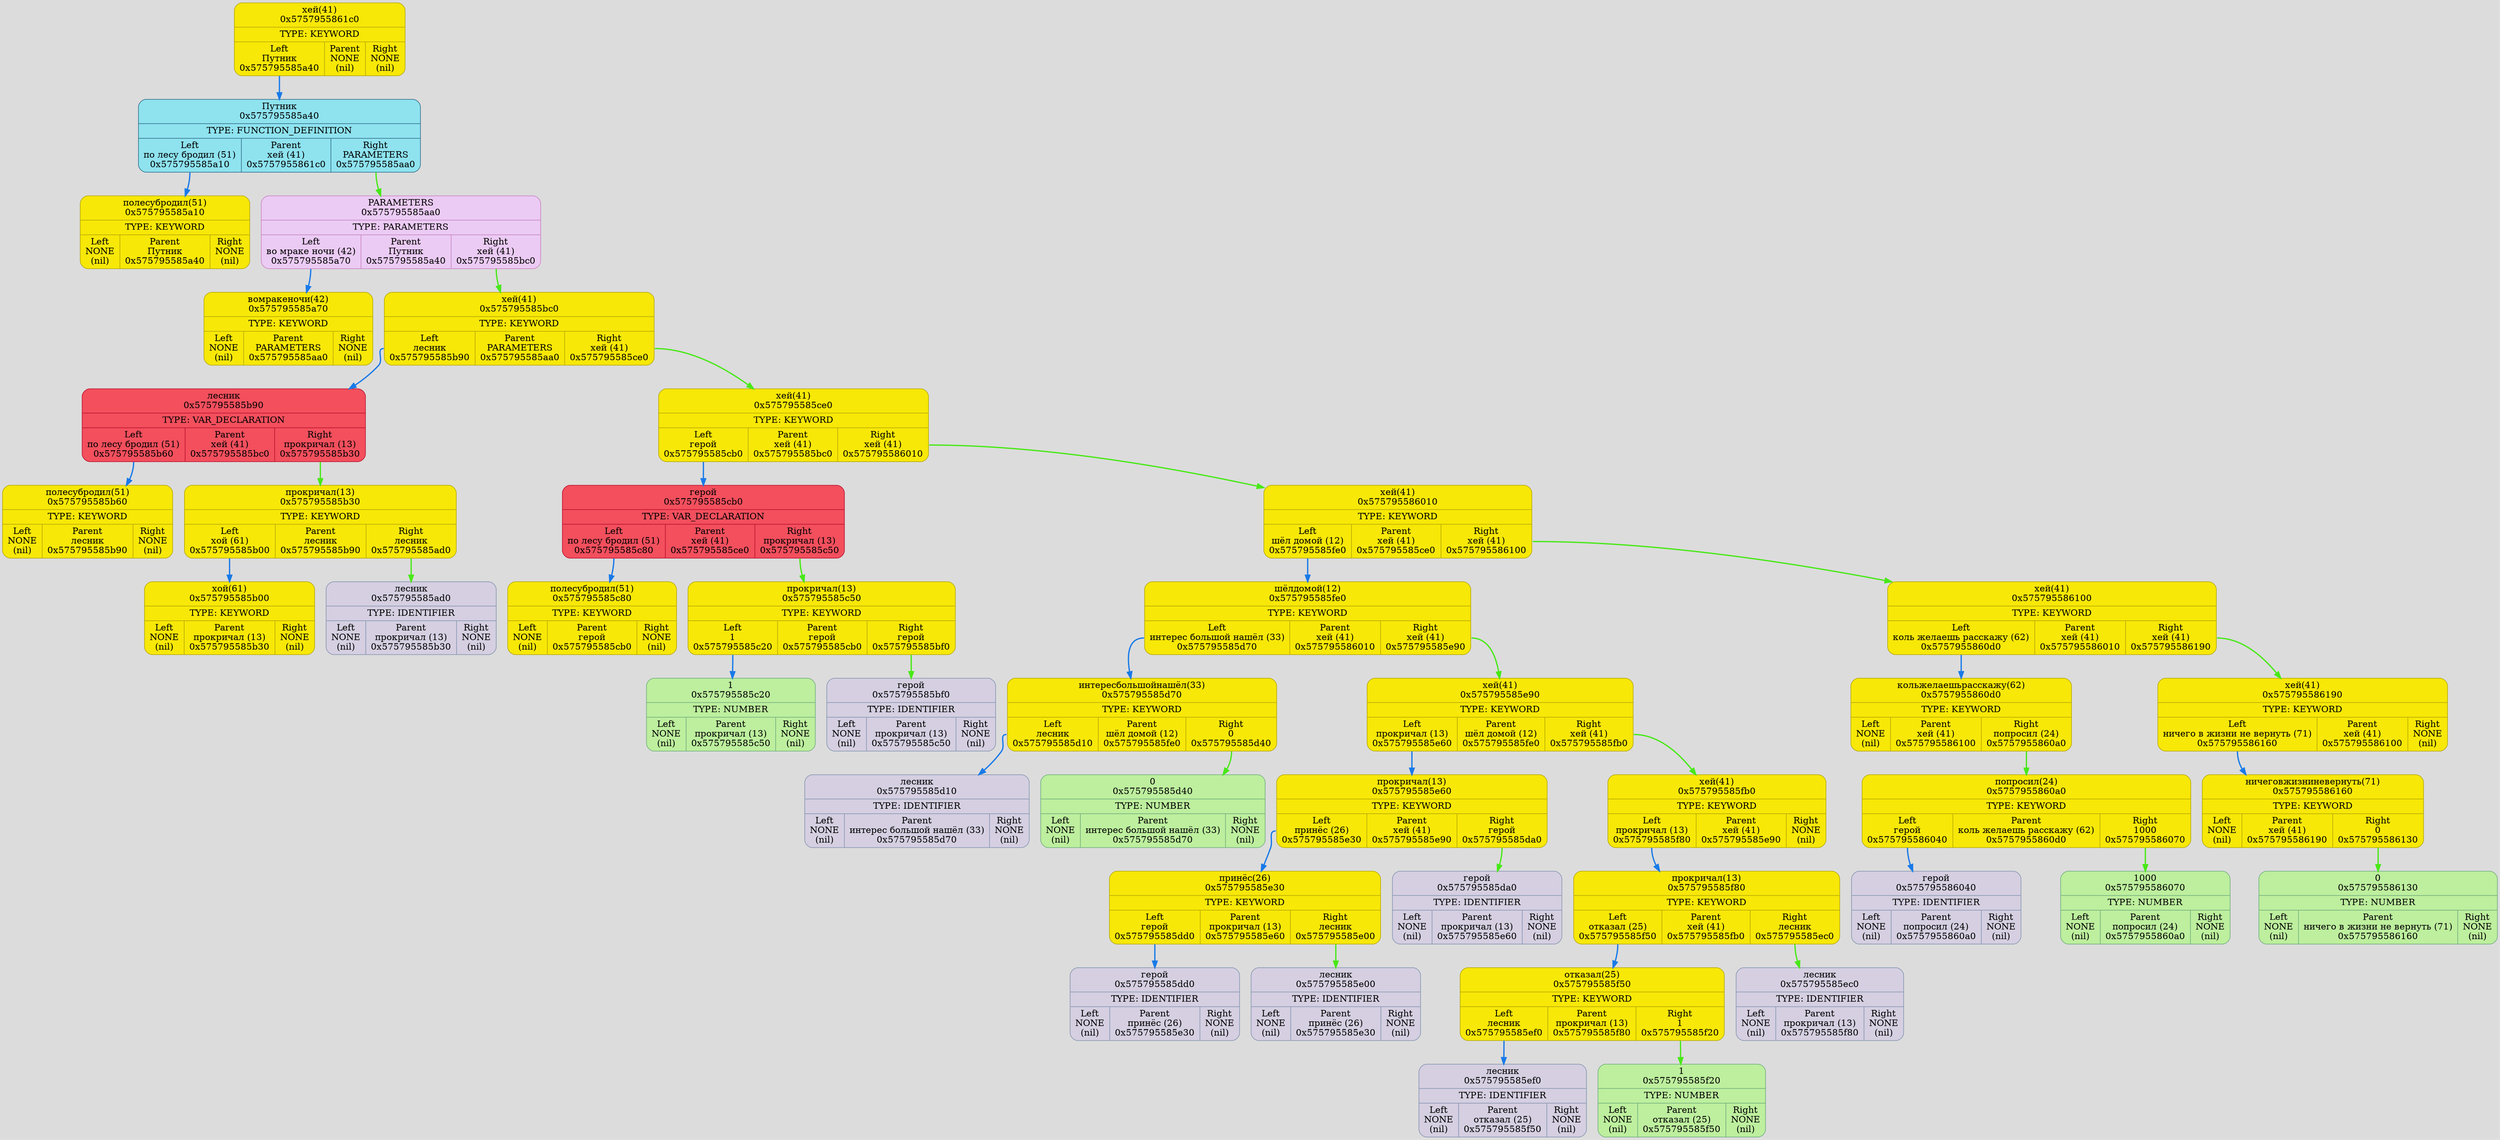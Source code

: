 digraph {
	fontname = "UbuntuMono";
	bgcolor = "#DCDCDC";

	node0x5757955861c0 [ shape = Mrecord; style = filled; fillcolor = "#F8E807"; color = "#B6AA05"; fontcolor = "#000000"; label = " { хей (41)\n0x5757955861c0 | TYPE: KEYWORD| { <left> Left\nПутник\n0x575795585a40 | Parent\nNONE\n(nil) | <right> Right\nNONE\n(nil) } } "; ];
	node0x5757955861c0:<left> -> node0x575795585a40 [ style = "bold"; color = "#187AE8"; label = ""; ];
	node0x575795585a40 [ shape = Mrecord; style = filled; fillcolor = "#8EE3EF"; color = "#37718E"; fontcolor = "#000000"; label = " { Путник\n0x575795585a40 | TYPE: FUNCTION_DEFINITION| { <left> Left\nпо лесу бродил (51)\n0x575795585a10 | Parent\nхей (41)\n0x5757955861c0 | <right> Right\nPARAMETERS\n0x575795585aa0 } } "; ];
	node0x575795585a40:<left> -> node0x575795585a10 [ style = "bold"; color = "#187AE8"; label = ""; ];
	node0x575795585a10 [ shape = Mrecord; style = filled; fillcolor = "#F8E807"; color = "#B6AA05"; fontcolor = "#000000"; label = " { по лесу бродил (51)\n0x575795585a10 | TYPE: KEYWORD| { <left> Left\nNONE\n(nil) | Parent\nПутник\n0x575795585a40 | <right> Right\nNONE\n(nil) } } "; ];
	node0x575795585aa0 [ shape = Mrecord; style = filled; fillcolor = "#EBCBF4"; color = "#C986C3"; fontcolor = "#000000"; label = " { PARAMETERS\n0x575795585aa0 | TYPE: PARAMETERS| { <left> Left\nво мраке ночи (42)\n0x575795585a70 | Parent\nПутник\n0x575795585a40 | <right> Right\nхей (41)\n0x575795585bc0 } } "; ];
	node0x575795585aa0:<left> -> node0x575795585a70 [ style = "bold"; color = "#187AE8"; label = ""; ];
	node0x575795585a70 [ shape = Mrecord; style = filled; fillcolor = "#F8E807"; color = "#B6AA05"; fontcolor = "#000000"; label = " { во мраке ночи (42)\n0x575795585a70 | TYPE: KEYWORD| { <left> Left\nNONE\n(nil) | Parent\nPARAMETERS\n0x575795585aa0 | <right> Right\nNONE\n(nil) } } "; ];
	node0x575795585bc0 [ shape = Mrecord; style = filled; fillcolor = "#F8E807"; color = "#B6AA05"; fontcolor = "#000000"; label = " { хей (41)\n0x575795585bc0 | TYPE: KEYWORD| { <left> Left\nлесник\n0x575795585b90 | Parent\nPARAMETERS\n0x575795585aa0 | <right> Right\nхей (41)\n0x575795585ce0 } } "; ];
	node0x575795585bc0:<left> -> node0x575795585b90 [ style = "bold"; color = "#187AE8"; label = ""; ];
	node0x575795585b90 [ shape = Mrecord; style = filled; fillcolor = "#F34F5D"; color = "#BD132F"; fontcolor = "#000000"; label = " { лесник\n0x575795585b90 | TYPE: VAR_DECLARATION| { <left> Left\nпо лесу бродил (51)\n0x575795585b60 | Parent\nхей (41)\n0x575795585bc0 | <right> Right\nпрокричал (13)\n0x575795585b30 } } "; ];
	node0x575795585b90:<left> -> node0x575795585b60 [ style = "bold"; color = "#187AE8"; label = ""; ];
	node0x575795585b60 [ shape = Mrecord; style = filled; fillcolor = "#F8E807"; color = "#B6AA05"; fontcolor = "#000000"; label = " { по лесу бродил (51)\n0x575795585b60 | TYPE: KEYWORD| { <left> Left\nNONE\n(nil) | Parent\nлесник\n0x575795585b90 | <right> Right\nNONE\n(nil) } } "; ];
	node0x575795585b30 [ shape = Mrecord; style = filled; fillcolor = "#F8E807"; color = "#B6AA05"; fontcolor = "#000000"; label = " { прокричал (13)\n0x575795585b30 | TYPE: KEYWORD| { <left> Left\nхой (61)\n0x575795585b00 | Parent\nлесник\n0x575795585b90 | <right> Right\nлесник\n0x575795585ad0 } } "; ];
	node0x575795585b30:<left> -> node0x575795585b00 [ style = "bold"; color = "#187AE8"; label = ""; ];
	node0x575795585b00 [ shape = Mrecord; style = filled; fillcolor = "#F8E807"; color = "#B6AA05"; fontcolor = "#000000"; label = " { хой (61)\n0x575795585b00 | TYPE: KEYWORD| { <left> Left\nNONE\n(nil) | Parent\nпрокричал (13)\n0x575795585b30 | <right> Right\nNONE\n(nil) } } "; ];
	node0x575795585ad0 [ shape = Mrecord; style = filled; fillcolor = "#D5CFE1"; color = "#8797b2"; fontcolor = "#000000"; label = " { лесник\n0x575795585ad0 | TYPE: IDENTIFIER| { <left> Left\nNONE\n(nil) | Parent\nпрокричал (13)\n0x575795585b30 | <right> Right\nNONE\n(nil) } } "; ];
	node0x575795585b30:<right> -> node0x575795585ad0 [ style = "bold"; color = "#48E818"; label = ""; ];
	node0x575795585b90:<right> -> node0x575795585b30 [ style = "bold"; color = "#48E818"; label = ""; ];
	node0x575795585ce0 [ shape = Mrecord; style = filled; fillcolor = "#F8E807"; color = "#B6AA05"; fontcolor = "#000000"; label = " { хей (41)\n0x575795585ce0 | TYPE: KEYWORD| { <left> Left\nгерой\n0x575795585cb0 | Parent\nхей (41)\n0x575795585bc0 | <right> Right\nхей (41)\n0x575795586010 } } "; ];
	node0x575795585ce0:<left> -> node0x575795585cb0 [ style = "bold"; color = "#187AE8"; label = ""; ];
	node0x575795585cb0 [ shape = Mrecord; style = filled; fillcolor = "#F34F5D"; color = "#BD132F"; fontcolor = "#000000"; label = " { герой\n0x575795585cb0 | TYPE: VAR_DECLARATION| { <left> Left\nпо лесу бродил (51)\n0x575795585c80 | Parent\nхей (41)\n0x575795585ce0 | <right> Right\nпрокричал (13)\n0x575795585c50 } } "; ];
	node0x575795585cb0:<left> -> node0x575795585c80 [ style = "bold"; color = "#187AE8"; label = ""; ];
	node0x575795585c80 [ shape = Mrecord; style = filled; fillcolor = "#F8E807"; color = "#B6AA05"; fontcolor = "#000000"; label = " { по лесу бродил (51)\n0x575795585c80 | TYPE: KEYWORD| { <left> Left\nNONE\n(nil) | Parent\nгерой\n0x575795585cb0 | <right> Right\nNONE\n(nil) } } "; ];
	node0x575795585c50 [ shape = Mrecord; style = filled; fillcolor = "#F8E807"; color = "#B6AA05"; fontcolor = "#000000"; label = " { прокричал (13)\n0x575795585c50 | TYPE: KEYWORD| { <left> Left\n1\n0x575795585c20 | Parent\nгерой\n0x575795585cb0 | <right> Right\nгерой\n0x575795585bf0 } } "; ];
	node0x575795585c50:<left> -> node0x575795585c20 [ style = "bold"; color = "#187AE8"; label = ""; ];
	node0x575795585c20 [ shape = Mrecord; style = filled; fillcolor = "#BDEF9E"; color = "#74AF80"; fontcolor = "#000000"; label = " { 1\n0x575795585c20 | TYPE: NUMBER| { <left> Left\nNONE\n(nil) | Parent\nпрокричал (13)\n0x575795585c50 | <right> Right\nNONE\n(nil) } } "; ];
	node0x575795585bf0 [ shape = Mrecord; style = filled; fillcolor = "#D5CFE1"; color = "#8797b2"; fontcolor = "#000000"; label = " { герой\n0x575795585bf0 | TYPE: IDENTIFIER| { <left> Left\nNONE\n(nil) | Parent\nпрокричал (13)\n0x575795585c50 | <right> Right\nNONE\n(nil) } } "; ];
	node0x575795585c50:<right> -> node0x575795585bf0 [ style = "bold"; color = "#48E818"; label = ""; ];
	node0x575795585cb0:<right> -> node0x575795585c50 [ style = "bold"; color = "#48E818"; label = ""; ];
	node0x575795586010 [ shape = Mrecord; style = filled; fillcolor = "#F8E807"; color = "#B6AA05"; fontcolor = "#000000"; label = " { хей (41)\n0x575795586010 | TYPE: KEYWORD| { <left> Left\nшёл домой (12)\n0x575795585fe0 | Parent\nхей (41)\n0x575795585ce0 | <right> Right\nхей (41)\n0x575795586100 } } "; ];
	node0x575795586010:<left> -> node0x575795585fe0 [ style = "bold"; color = "#187AE8"; label = ""; ];
	node0x575795585fe0 [ shape = Mrecord; style = filled; fillcolor = "#F8E807"; color = "#B6AA05"; fontcolor = "#000000"; label = " { шёл домой (12)\n0x575795585fe0 | TYPE: KEYWORD| { <left> Left\nинтерес большой нашёл (33)\n0x575795585d70 | Parent\nхей (41)\n0x575795586010 | <right> Right\nхей (41)\n0x575795585e90 } } "; ];
	node0x575795585fe0:<left> -> node0x575795585d70 [ style = "bold"; color = "#187AE8"; label = ""; ];
	node0x575795585d70 [ shape = Mrecord; style = filled; fillcolor = "#F8E807"; color = "#B6AA05"; fontcolor = "#000000"; label = " { интерес большой нашёл (33)\n0x575795585d70 | TYPE: KEYWORD| { <left> Left\nлесник\n0x575795585d10 | Parent\nшёл домой (12)\n0x575795585fe0 | <right> Right\n0\n0x575795585d40 } } "; ];
	node0x575795585d70:<left> -> node0x575795585d10 [ style = "bold"; color = "#187AE8"; label = ""; ];
	node0x575795585d10 [ shape = Mrecord; style = filled; fillcolor = "#D5CFE1"; color = "#8797b2"; fontcolor = "#000000"; label = " { лесник\n0x575795585d10 | TYPE: IDENTIFIER| { <left> Left\nNONE\n(nil) | Parent\nинтерес большой нашёл (33)\n0x575795585d70 | <right> Right\nNONE\n(nil) } } "; ];
	node0x575795585d40 [ shape = Mrecord; style = filled; fillcolor = "#BDEF9E"; color = "#74AF80"; fontcolor = "#000000"; label = " { 0\n0x575795585d40 | TYPE: NUMBER| { <left> Left\nNONE\n(nil) | Parent\nинтерес большой нашёл (33)\n0x575795585d70 | <right> Right\nNONE\n(nil) } } "; ];
	node0x575795585d70:<right> -> node0x575795585d40 [ style = "bold"; color = "#48E818"; label = ""; ];
	node0x575795585e90 [ shape = Mrecord; style = filled; fillcolor = "#F8E807"; color = "#B6AA05"; fontcolor = "#000000"; label = " { хей (41)\n0x575795585e90 | TYPE: KEYWORD| { <left> Left\nпрокричал (13)\n0x575795585e60 | Parent\nшёл домой (12)\n0x575795585fe0 | <right> Right\nхей (41)\n0x575795585fb0 } } "; ];
	node0x575795585e90:<left> -> node0x575795585e60 [ style = "bold"; color = "#187AE8"; label = ""; ];
	node0x575795585e60 [ shape = Mrecord; style = filled; fillcolor = "#F8E807"; color = "#B6AA05"; fontcolor = "#000000"; label = " { прокричал (13)\n0x575795585e60 | TYPE: KEYWORD| { <left> Left\nпринёс (26)\n0x575795585e30 | Parent\nхей (41)\n0x575795585e90 | <right> Right\nгерой\n0x575795585da0 } } "; ];
	node0x575795585e60:<left> -> node0x575795585e30 [ style = "bold"; color = "#187AE8"; label = ""; ];
	node0x575795585e30 [ shape = Mrecord; style = filled; fillcolor = "#F8E807"; color = "#B6AA05"; fontcolor = "#000000"; label = " { принёс (26)\n0x575795585e30 | TYPE: KEYWORD| { <left> Left\nгерой\n0x575795585dd0 | Parent\nпрокричал (13)\n0x575795585e60 | <right> Right\nлесник\n0x575795585e00 } } "; ];
	node0x575795585e30:<left> -> node0x575795585dd0 [ style = "bold"; color = "#187AE8"; label = ""; ];
	node0x575795585dd0 [ shape = Mrecord; style = filled; fillcolor = "#D5CFE1"; color = "#8797b2"; fontcolor = "#000000"; label = " { герой\n0x575795585dd0 | TYPE: IDENTIFIER| { <left> Left\nNONE\n(nil) | Parent\nпринёс (26)\n0x575795585e30 | <right> Right\nNONE\n(nil) } } "; ];
	node0x575795585e00 [ shape = Mrecord; style = filled; fillcolor = "#D5CFE1"; color = "#8797b2"; fontcolor = "#000000"; label = " { лесник\n0x575795585e00 | TYPE: IDENTIFIER| { <left> Left\nNONE\n(nil) | Parent\nпринёс (26)\n0x575795585e30 | <right> Right\nNONE\n(nil) } } "; ];
	node0x575795585e30:<right> -> node0x575795585e00 [ style = "bold"; color = "#48E818"; label = ""; ];
	node0x575795585da0 [ shape = Mrecord; style = filled; fillcolor = "#D5CFE1"; color = "#8797b2"; fontcolor = "#000000"; label = " { герой\n0x575795585da0 | TYPE: IDENTIFIER| { <left> Left\nNONE\n(nil) | Parent\nпрокричал (13)\n0x575795585e60 | <right> Right\nNONE\n(nil) } } "; ];
	node0x575795585e60:<right> -> node0x575795585da0 [ style = "bold"; color = "#48E818"; label = ""; ];
	node0x575795585fb0 [ shape = Mrecord; style = filled; fillcolor = "#F8E807"; color = "#B6AA05"; fontcolor = "#000000"; label = " { хей (41)\n0x575795585fb0 | TYPE: KEYWORD| { <left> Left\nпрокричал (13)\n0x575795585f80 | Parent\nхей (41)\n0x575795585e90 | <right> Right\nNONE\n(nil) } } "; ];
	node0x575795585fb0:<left> -> node0x575795585f80 [ style = "bold"; color = "#187AE8"; label = ""; ];
	node0x575795585f80 [ shape = Mrecord; style = filled; fillcolor = "#F8E807"; color = "#B6AA05"; fontcolor = "#000000"; label = " { прокричал (13)\n0x575795585f80 | TYPE: KEYWORD| { <left> Left\nотказал (25)\n0x575795585f50 | Parent\nхей (41)\n0x575795585fb0 | <right> Right\nлесник\n0x575795585ec0 } } "; ];
	node0x575795585f80:<left> -> node0x575795585f50 [ style = "bold"; color = "#187AE8"; label = ""; ];
	node0x575795585f50 [ shape = Mrecord; style = filled; fillcolor = "#F8E807"; color = "#B6AA05"; fontcolor = "#000000"; label = " { отказал (25)\n0x575795585f50 | TYPE: KEYWORD| { <left> Left\nлесник\n0x575795585ef0 | Parent\nпрокричал (13)\n0x575795585f80 | <right> Right\n1\n0x575795585f20 } } "; ];
	node0x575795585f50:<left> -> node0x575795585ef0 [ style = "bold"; color = "#187AE8"; label = ""; ];
	node0x575795585ef0 [ shape = Mrecord; style = filled; fillcolor = "#D5CFE1"; color = "#8797b2"; fontcolor = "#000000"; label = " { лесник\n0x575795585ef0 | TYPE: IDENTIFIER| { <left> Left\nNONE\n(nil) | Parent\nотказал (25)\n0x575795585f50 | <right> Right\nNONE\n(nil) } } "; ];
	node0x575795585f20 [ shape = Mrecord; style = filled; fillcolor = "#BDEF9E"; color = "#74AF80"; fontcolor = "#000000"; label = " { 1\n0x575795585f20 | TYPE: NUMBER| { <left> Left\nNONE\n(nil) | Parent\nотказал (25)\n0x575795585f50 | <right> Right\nNONE\n(nil) } } "; ];
	node0x575795585f50:<right> -> node0x575795585f20 [ style = "bold"; color = "#48E818"; label = ""; ];
	node0x575795585ec0 [ shape = Mrecord; style = filled; fillcolor = "#D5CFE1"; color = "#8797b2"; fontcolor = "#000000"; label = " { лесник\n0x575795585ec0 | TYPE: IDENTIFIER| { <left> Left\nNONE\n(nil) | Parent\nпрокричал (13)\n0x575795585f80 | <right> Right\nNONE\n(nil) } } "; ];
	node0x575795585f80:<right> -> node0x575795585ec0 [ style = "bold"; color = "#48E818"; label = ""; ];
	node0x575795585e90:<right> -> node0x575795585fb0 [ style = "bold"; color = "#48E818"; label = ""; ];
	node0x575795585fe0:<right> -> node0x575795585e90 [ style = "bold"; color = "#48E818"; label = ""; ];
	node0x575795586100 [ shape = Mrecord; style = filled; fillcolor = "#F8E807"; color = "#B6AA05"; fontcolor = "#000000"; label = " { хей (41)\n0x575795586100 | TYPE: KEYWORD| { <left> Left\nколь желаешь расскажу (62)\n0x5757955860d0 | Parent\nхей (41)\n0x575795586010 | <right> Right\nхей (41)\n0x575795586190 } } "; ];
	node0x575795586100:<left> -> node0x5757955860d0 [ style = "bold"; color = "#187AE8"; label = ""; ];
	node0x5757955860d0 [ shape = Mrecord; style = filled; fillcolor = "#F8E807"; color = "#B6AA05"; fontcolor = "#000000"; label = " { коль желаешь расскажу (62)\n0x5757955860d0 | TYPE: KEYWORD| { <left> Left\nNONE\n(nil) | Parent\nхей (41)\n0x575795586100 | <right> Right\nпопросил (24)\n0x5757955860a0 } } "; ];
	node0x5757955860a0 [ shape = Mrecord; style = filled; fillcolor = "#F8E807"; color = "#B6AA05"; fontcolor = "#000000"; label = " { попросил (24)\n0x5757955860a0 | TYPE: KEYWORD| { <left> Left\nгерой\n0x575795586040 | Parent\nколь желаешь расскажу (62)\n0x5757955860d0 | <right> Right\n1000\n0x575795586070 } } "; ];
	node0x5757955860a0:<left> -> node0x575795586040 [ style = "bold"; color = "#187AE8"; label = ""; ];
	node0x575795586040 [ shape = Mrecord; style = filled; fillcolor = "#D5CFE1"; color = "#8797b2"; fontcolor = "#000000"; label = " { герой\n0x575795586040 | TYPE: IDENTIFIER| { <left> Left\nNONE\n(nil) | Parent\nпопросил (24)\n0x5757955860a0 | <right> Right\nNONE\n(nil) } } "; ];
	node0x575795586070 [ shape = Mrecord; style = filled; fillcolor = "#BDEF9E"; color = "#74AF80"; fontcolor = "#000000"; label = " { 1000\n0x575795586070 | TYPE: NUMBER| { <left> Left\nNONE\n(nil) | Parent\nпопросил (24)\n0x5757955860a0 | <right> Right\nNONE\n(nil) } } "; ];
	node0x5757955860a0:<right> -> node0x575795586070 [ style = "bold"; color = "#48E818"; label = ""; ];
	node0x5757955860d0:<right> -> node0x5757955860a0 [ style = "bold"; color = "#48E818"; label = ""; ];
	node0x575795586190 [ shape = Mrecord; style = filled; fillcolor = "#F8E807"; color = "#B6AA05"; fontcolor = "#000000"; label = " { хей (41)\n0x575795586190 | TYPE: KEYWORD| { <left> Left\nничего в жизни не вернуть (71)\n0x575795586160 | Parent\nхей (41)\n0x575795586100 | <right> Right\nNONE\n(nil) } } "; ];
	node0x575795586190:<left> -> node0x575795586160 [ style = "bold"; color = "#187AE8"; label = ""; ];
	node0x575795586160 [ shape = Mrecord; style = filled; fillcolor = "#F8E807"; color = "#B6AA05"; fontcolor = "#000000"; label = " { ничего в жизни не вернуть (71)\n0x575795586160 | TYPE: KEYWORD| { <left> Left\nNONE\n(nil) | Parent\nхей (41)\n0x575795586190 | <right> Right\n0\n0x575795586130 } } "; ];
	node0x575795586130 [ shape = Mrecord; style = filled; fillcolor = "#BDEF9E"; color = "#74AF80"; fontcolor = "#000000"; label = " { 0\n0x575795586130 | TYPE: NUMBER| { <left> Left\nNONE\n(nil) | Parent\nничего в жизни не вернуть (71)\n0x575795586160 | <right> Right\nNONE\n(nil) } } "; ];
	node0x575795586160:<right> -> node0x575795586130 [ style = "bold"; color = "#48E818"; label = ""; ];
	node0x575795586100:<right> -> node0x575795586190 [ style = "bold"; color = "#48E818"; label = ""; ];
	node0x575795586010:<right> -> node0x575795586100 [ style = "bold"; color = "#48E818"; label = ""; ];
	node0x575795585ce0:<right> -> node0x575795586010 [ style = "bold"; color = "#48E818"; label = ""; ];
	node0x575795585bc0:<right> -> node0x575795585ce0 [ style = "bold"; color = "#48E818"; label = ""; ];
	node0x575795585aa0:<right> -> node0x575795585bc0 [ style = "bold"; color = "#48E818"; label = ""; ];
	node0x575795585a40:<right> -> node0x575795585aa0 [ style = "bold"; color = "#48E818"; label = ""; ];
}
